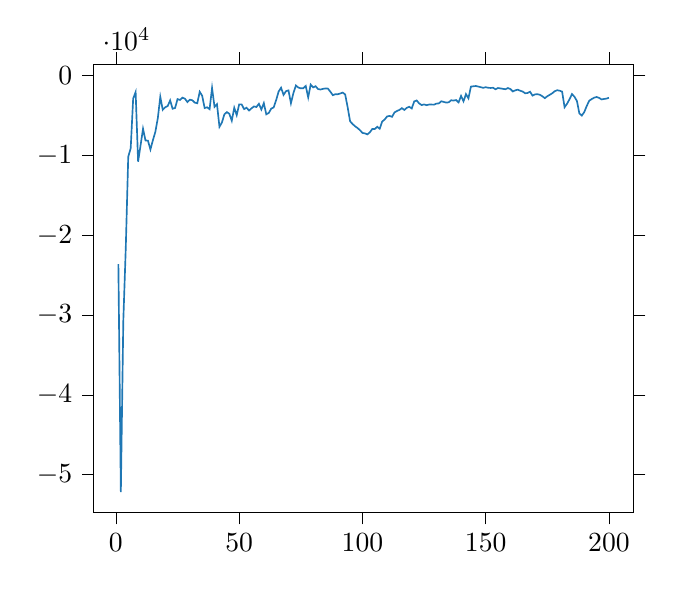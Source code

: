 % This file was created by tikzplotlib v0.9.1.
\begin{tikzpicture}

\definecolor{color0}{rgb}{0.122,0.467,0.706}

\begin{axis}[
tick align=outside,
tick pos=both,
x grid style={white!69.02!black},
xmin=-8.95, xmax=209.95,
xtick style={color=black},
y grid style={white!69.02!black},
ymin=-54732.179, ymax=1438.507,
ytick style={color=black}
]
\addplot [semithick, color0]
table {%
1 -23624.479
2 -52178.966
3 -30737.219
4 -21582.064
5 -10160.071
6 -9093.942
7 -2866.082
8 -2053.709
9 -10774.06
10 -8733.722
11 -6652.363
12 -8114.354
13 -8144.847
14 -9249.638
15 -8088.082
16 -7037.698
17 -5320.772
18 -2643.82
19 -4273.952
20 -3950.365
21 -3808.056
22 -3096.479
23 -4143.47
24 -4048.364
25 -2932.257
26 -3042.042
27 -2753.483
28 -2882.959
29 -3307.533
30 -3009.484
31 -3081.006
32 -3379.929
33 -3453.931
34 -2016.222
35 -2524.637
36 -4055.032
37 -3958.781
38 -4195.785
39 -1539.723
40 -3901.033
41 -3572.641
42 -6404.978
43 -5861.528
44 -4845.146
45 -4567.977
46 -4768.178
47 -5642.419
48 -4025.607
49 -4941.793
50 -3594.098
51 -3598.21
52 -4182.852
53 -4017.424
54 -4366.869
55 -4090.758
56 -3851.604
57 -3925.522
58 -3521.175
59 -4240.361
60 -3443.286
61 -4840.685
62 -4678.013
63 -4128.386
64 -3980.423
65 -3066.778
66 -1978.54
67 -1510.089
68 -2401.933
69 -1937.901
70 -1842.48
71 -3455.717
72 -2178.875
73 -1230.566
74 -1481.33
75 -1584.47
76 -1576.265
77 -1285.942
78 -2720.092
79 -1114.706
80 -1466.989
81 -1323.926
82 -1674.384
83 -1732.778
84 -1649.039
85 -1602.127
86 -1617.899
87 -2014.03
88 -2446.31
89 -2320.867
90 -2324.341
91 -2230.264
92 -2117.268
93 -2354.245
94 -3952.115
95 -5720.298
96 -6057.102
97 -6333.764
98 -6553.166
99 -6826.992
100 -7169.156
101 -7230.239
102 -7352.828
103 -7098.063
104 -6672.837
105 -6686.773
106 -6400.629
107 -6654.019
108 -5745.937
109 -5499.359
110 -5109.614
111 -5036.734
112 -5153.815
113 -4607.617
114 -4421.757
115 -4289.704
116 -4067.975
117 -4293.731
118 -4025.83
119 -3894.196
120 -4108.235
121 -3225.68
122 -3104.509
123 -3468.965
124 -3682.538
125 -3599.61
126 -3696.439
127 -3620.878
128 -3616.779
129 -3631.752
130 -3501.255
131 -3471.813
132 -3206.412
133 -3288.456
134 -3373.931
135 -3335.497
136 -3079.208
137 -3117.246
138 -3051.865
139 -3349.137
140 -2540.507
141 -3210.616
142 -2310.635
143 -2837.295
144 -1368.437
145 -1328.556
146 -1293.007
147 -1365.143
148 -1441.174
149 -1523.552
150 -1442.953
151 -1514.824
152 -1538.788
153 -1514.846
154 -1704.708
155 -1547.108
156 -1595.474
157 -1649.811
158 -1697.503
159 -1547.078
160 -1668.055
161 -1972.671
162 -1837.607
163 -1751.278
164 -1887.458
165 -1984.295
166 -2204.357
167 -2169.704
168 -2012.702
169 -2501.193
170 -2344.427
171 -2319.915
172 -2393.018
173 -2584.097
174 -2819.023
175 -2574.067
176 -2391.192
177 -2203.524
178 -1943.905
179 -1823.192
180 -1877.581
181 -1999.83
182 -3954.45
183 -3514.429
184 -2950.077
185 -2306.298
186 -2636.642
187 -3168.703
188 -4732.31
189 -4998.092
190 -4544.626
191 -3789.909
192 -3131.868
193 -2931.863
194 -2757.23
195 -2668.919
196 -2785.513
197 -2975.2
198 -2917.882
199 -2870.924
200 -2763.329
};
\end{axis}

\end{tikzpicture}
